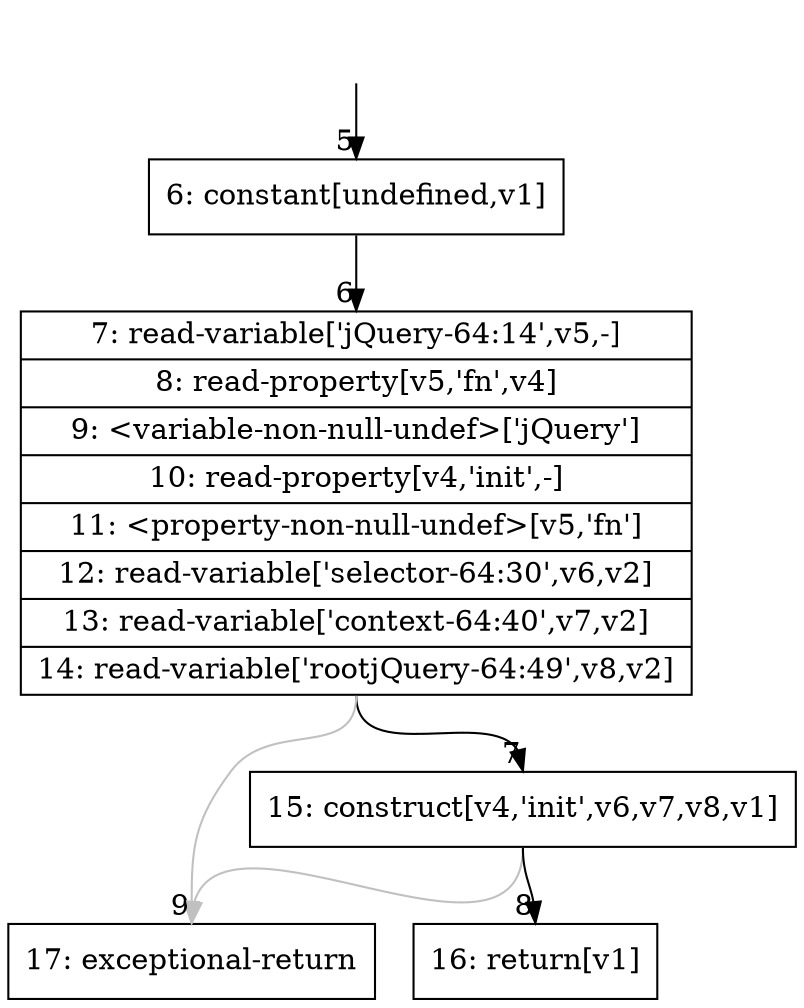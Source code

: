 digraph {
rankdir="TD"
BB_entry2[shape=none,label=""];
BB_entry2 -> BB5 [tailport=s, headport=n, headlabel="    5"]
BB5 [shape=record label="{6: constant[undefined,v1]}" ] 
BB5 -> BB6 [tailport=s, headport=n, headlabel="      6"]
BB6 [shape=record label="{7: read-variable['jQuery-64:14',v5,-]|8: read-property[v5,'fn',v4]|9: \<variable-non-null-undef\>['jQuery']|10: read-property[v4,'init',-]|11: \<property-non-null-undef\>[v5,'fn']|12: read-variable['selector-64:30',v6,v2]|13: read-variable['context-64:40',v7,v2]|14: read-variable['rootjQuery-64:49',v8,v2]}" ] 
BB6 -> BB7 [tailport=s, headport=n, headlabel="      7"]
BB6 -> BB9 [tailport=s, headport=n, color=gray, headlabel="      9"]
BB7 [shape=record label="{15: construct[v4,'init',v6,v7,v8,v1]}" ] 
BB7 -> BB8 [tailport=s, headport=n, headlabel="      8"]
BB7 -> BB9 [tailport=s, headport=n, color=gray]
BB8 [shape=record label="{16: return[v1]}" ] 
BB9 [shape=record label="{17: exceptional-return}" ] 
}
